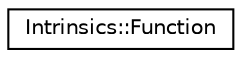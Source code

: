 digraph "Graphical Class Hierarchy"
{
  edge [fontname="Helvetica",fontsize="10",labelfontname="Helvetica",labelfontsize="10"];
  node [fontname="Helvetica",fontsize="10",shape=record];
  rankdir="LR";
  Node0 [label="Intrinsics::Function",height=0.2,width=0.4,color="black", fillcolor="white", style="filled",URL="$struct_intrinsics_1_1_function.html"];
}
